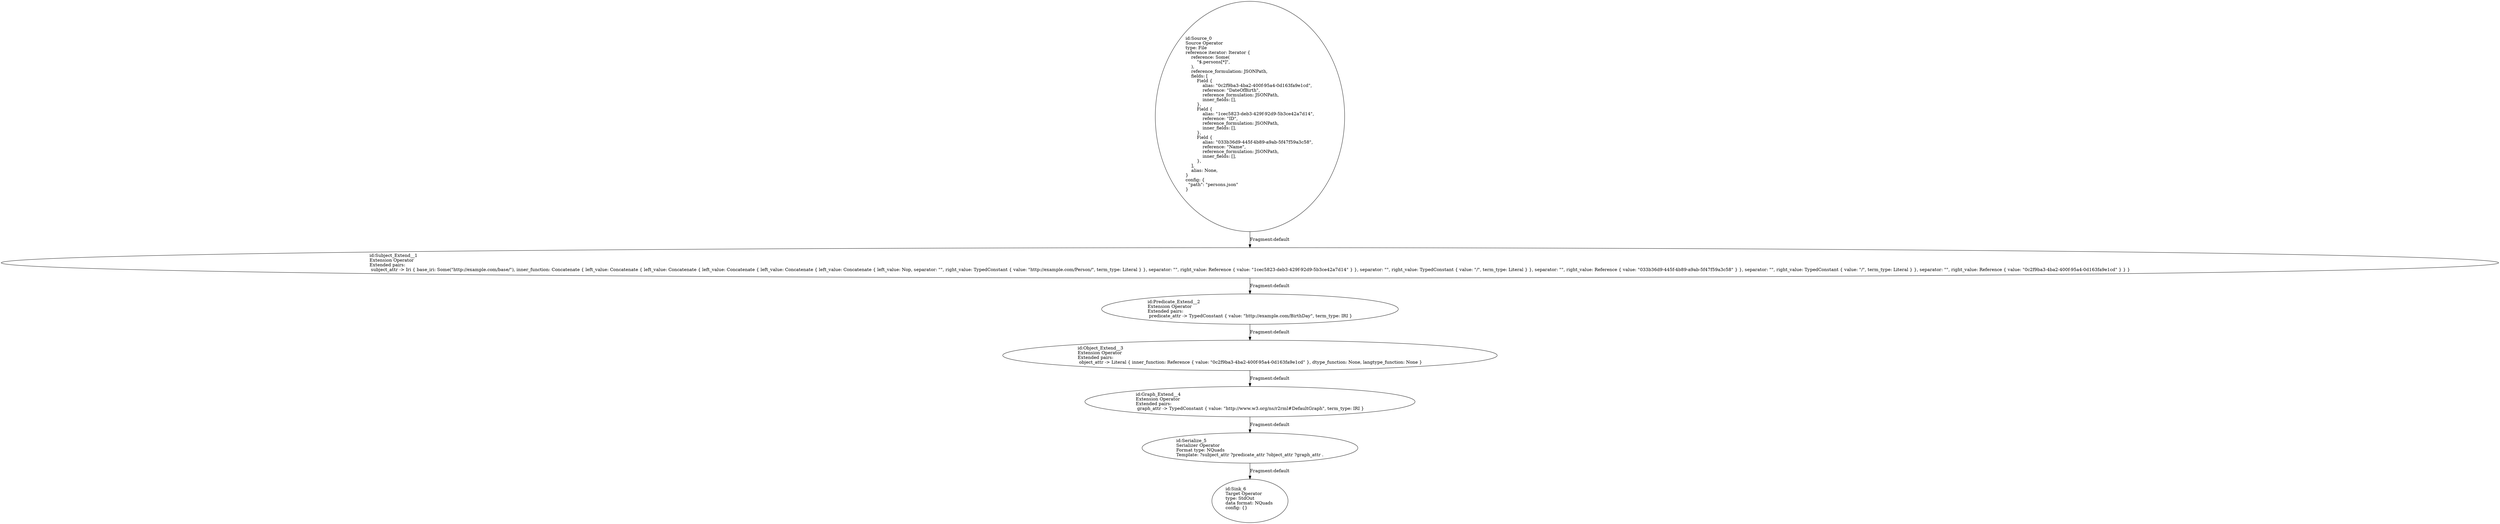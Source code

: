 digraph {
    0 [ label = "id:Source_0 \lSource Operator\ltype: File \lreference iterator: Iterator {\l    reference: Some(\l        \"$.persons[*]\",\l    ),\l    reference_formulation: JSONPath,\l    fields: [\l        Field {\l            alias: \"0c2f9ba3-4ba2-400f-95a4-0d163fa9e1cd\",\l            reference: \"DateOfBirth\",\l            reference_formulation: JSONPath,\l            inner_fields: [],\l        },\l        Field {\l            alias: \"1cec5823-deb3-429f-92d9-5b3ce42a7d14\",\l            reference: \"ID\",\l            reference_formulation: JSONPath,\l            inner_fields: [],\l        },\l        Field {\l            alias: \"033b36d9-445f-4b89-a9ab-5f47f59a3c58\",\l            reference: \"Name\",\l            reference_formulation: JSONPath,\l            inner_fields: [],\l        },\l    ],\l    alias: None,\l} \lconfig: {\l  \"path\": \"persons.json\"\l}\l             " ]
    1 [ label = "id:Subject_Extend__1 \lExtension Operator\lExtended pairs: \l subject_attr -> Iri { base_iri: Some(\"http://example.com/base/\"), inner_function: Concatenate { left_value: Concatenate { left_value: Concatenate { left_value: Concatenate { left_value: Concatenate { left_value: Concatenate { left_value: Nop, separator: \"\", right_value: TypedConstant { value: \"http://example.com/Person/\", term_type: Literal } }, separator: \"\", right_value: Reference { value: \"1cec5823-deb3-429f-92d9-5b3ce42a7d14\" } }, separator: \"\", right_value: TypedConstant { value: \"/\", term_type: Literal } }, separator: \"\", right_value: Reference { value: \"033b36d9-445f-4b89-a9ab-5f47f59a3c58\" } }, separator: \"\", right_value: TypedConstant { value: \"/\", term_type: Literal } }, separator: \"\", right_value: Reference { value: \"0c2f9ba3-4ba2-400f-95a4-0d163fa9e1cd\" } } }" ]
    2 [ label = "id:Predicate_Extend__2 \lExtension Operator\lExtended pairs: \l predicate_attr -> TypedConstant { value: \"http://example.com/BirthDay\", term_type: IRI }" ]
    3 [ label = "id:Object_Extend__3 \lExtension Operator\lExtended pairs: \l object_attr -> Literal { inner_function: Reference { value: \"0c2f9ba3-4ba2-400f-95a4-0d163fa9e1cd\" }, dtype_function: None, langtype_function: None }" ]
    4 [ label = "id:Graph_Extend__4 \lExtension Operator\lExtended pairs: \l graph_attr -> TypedConstant { value: \"http://www.w3.org/ns/r2rml#DefaultGraph\", term_type: IRI }" ]
    5 [ label = "id:Serialize_5 \lSerializer Operator\lFormat type: NQuads\lTemplate: ?subject_attr ?predicate_attr ?object_attr ?graph_attr ." ]
    6 [ label = "id:Sink_6 \lTarget Operator\ltype: StdOut \ldata format: NQuads \lconfig: {}\l             " ]
    0 -> 1 [ label = "Fragment:default" ]
    1 -> 2 [ label = "Fragment:default" ]
    2 -> 3 [ label = "Fragment:default" ]
    3 -> 4 [ label = "Fragment:default" ]
    4 -> 5 [ label = "Fragment:default" ]
    5 -> 6 [ label = "Fragment:default" ]
}
